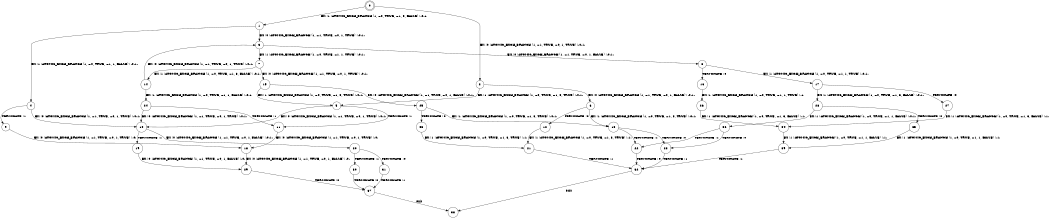 digraph BCG {
size = "7, 10.5";
center = TRUE;
node [shape = circle];
0 [peripheries = 2];
0 -> 1 [label = "EX !1 !ATOMIC_EXCH_BRANCH (1, +0, TRUE, +1, 3, FALSE) !:0:1:"];
0 -> 2 [label = "EX !0 !ATOMIC_EXCH_BRANCH (1, +1, TRUE, +0, 1, TRUE) !:0:1:"];
1 -> 3 [label = "EX !0 !ATOMIC_EXCH_BRANCH (1, +1, TRUE, +0, 1, TRUE) !:0:1:"];
1 -> 4 [label = "EX !1 !ATOMIC_EXCH_BRANCH (1, +0, TRUE, +1, 1, FALSE) !:0:1:"];
2 -> 5 [label = "EX !1 !ATOMIC_EXCH_BRANCH (1, +0, TRUE, +1, 3, TRUE) !:0:1:"];
2 -> 6 [label = "EX !0 !ATOMIC_EXCH_BRANCH (1, +1, TRUE, +0, 1, FALSE) !:0:1:"];
3 -> 7 [label = "EX !1 !ATOMIC_EXCH_BRANCH (1, +0, TRUE, +1, 1, TRUE) !:0:1:"];
3 -> 8 [label = "EX !0 !ATOMIC_EXCH_BRANCH (1, +1, TRUE, +0, 1, FALSE) !:0:1:"];
4 -> 9 [label = "TERMINATE !1"];
4 -> 10 [label = "EX !0 !ATOMIC_EXCH_BRANCH (1, +1, TRUE, +0, 1, TRUE) !:0:1:"];
5 -> 11 [label = "TERMINATE !1"];
5 -> 10 [label = "EX !0 !ATOMIC_EXCH_BRANCH (1, +1, TRUE, +0, 1, TRUE) !:0:1:"];
6 -> 12 [label = "TERMINATE !0"];
6 -> 13 [label = "EX !1 !ATOMIC_EXCH_BRANCH (1, +0, TRUE, +1, 3, TRUE) !:0:1:"];
7 -> 14 [label = "EX !1 !ATOMIC_EXCH_BRANCH (1, +0, TRUE, +1, 3, FALSE) !:0:1:"];
7 -> 15 [label = "EX !0 !ATOMIC_EXCH_BRANCH (1, +1, TRUE, +0, 1, TRUE) !:0:1:"];
8 -> 16 [label = "TERMINATE !0"];
8 -> 17 [label = "EX !1 !ATOMIC_EXCH_BRANCH (1, +0, TRUE, +1, 1, TRUE) !:0:1:"];
9 -> 18 [label = "EX !0 !ATOMIC_EXCH_BRANCH (1, +1, TRUE, +0, 1, TRUE) !:0:"];
10 -> 19 [label = "TERMINATE !1"];
10 -> 20 [label = "EX !0 !ATOMIC_EXCH_BRANCH (1, +1, TRUE, +0, 1, FALSE) !:0:1:"];
11 -> 18 [label = "EX !0 !ATOMIC_EXCH_BRANCH (1, +1, TRUE, +0, 1, TRUE) !:0:"];
12 -> 21 [label = "EX !1 !ATOMIC_EXCH_BRANCH (1, +0, TRUE, +1, 3, TRUE) !:1:"];
13 -> 22 [label = "TERMINATE !1"];
13 -> 23 [label = "TERMINATE !0"];
14 -> 24 [label = "EX !1 !ATOMIC_EXCH_BRANCH (1, +0, TRUE, +1, 1, FALSE) !:0:1:"];
14 -> 3 [label = "EX !0 !ATOMIC_EXCH_BRANCH (1, +1, TRUE, +0, 1, TRUE) !:0:1:"];
15 -> 5 [label = "EX !1 !ATOMIC_EXCH_BRANCH (1, +0, TRUE, +1, 3, TRUE) !:0:1:"];
15 -> 25 [label = "EX !0 !ATOMIC_EXCH_BRANCH (1, +1, TRUE, +0, 1, FALSE) !:0:1:"];
16 -> 26 [label = "EX !1 !ATOMIC_EXCH_BRANCH (1, +0, TRUE, +1, 1, TRUE) !:1:"];
17 -> 27 [label = "TERMINATE !0"];
17 -> 28 [label = "EX !1 !ATOMIC_EXCH_BRANCH (1, +0, TRUE, +1, 3, FALSE) !:0:1:"];
18 -> 29 [label = "EX !0 !ATOMIC_EXCH_BRANCH (1, +1, TRUE, +0, 1, FALSE) !:0:"];
19 -> 29 [label = "EX !0 !ATOMIC_EXCH_BRANCH (1, +1, TRUE, +0, 1, FALSE) !:0:"];
20 -> 30 [label = "TERMINATE !1"];
20 -> 31 [label = "TERMINATE !0"];
21 -> 32 [label = "TERMINATE !1"];
22 -> 32 [label = "TERMINATE !0"];
23 -> 32 [label = "TERMINATE !1"];
24 -> 11 [label = "TERMINATE !1"];
24 -> 10 [label = "EX !0 !ATOMIC_EXCH_BRANCH (1, +1, TRUE, +0, 1, TRUE) !:0:1:"];
25 -> 33 [label = "TERMINATE !0"];
25 -> 13 [label = "EX !1 !ATOMIC_EXCH_BRANCH (1, +0, TRUE, +1, 3, TRUE) !:0:1:"];
26 -> 34 [label = "EX !1 !ATOMIC_EXCH_BRANCH (1, +0, TRUE, +1, 3, FALSE) !:1:"];
27 -> 34 [label = "EX !1 !ATOMIC_EXCH_BRANCH (1, +0, TRUE, +1, 3, FALSE) !:1:"];
28 -> 35 [label = "TERMINATE !0"];
28 -> 36 [label = "EX !1 !ATOMIC_EXCH_BRANCH (1, +0, TRUE, +1, 1, FALSE) !:0:1:"];
29 -> 37 [label = "TERMINATE !0"];
30 -> 37 [label = "TERMINATE !0"];
31 -> 37 [label = "TERMINATE !1"];
32 -> 38 [label = "exit"];
33 -> 21 [label = "EX !1 !ATOMIC_EXCH_BRANCH (1, +0, TRUE, +1, 3, TRUE) !:1:"];
34 -> 39 [label = "EX !1 !ATOMIC_EXCH_BRANCH (1, +0, TRUE, +1, 1, FALSE) !:1:"];
35 -> 39 [label = "EX !1 !ATOMIC_EXCH_BRANCH (1, +0, TRUE, +1, 1, FALSE) !:1:"];
36 -> 22 [label = "TERMINATE !1"];
36 -> 23 [label = "TERMINATE !0"];
37 -> 38 [label = "exit"];
39 -> 32 [label = "TERMINATE !1"];
}
